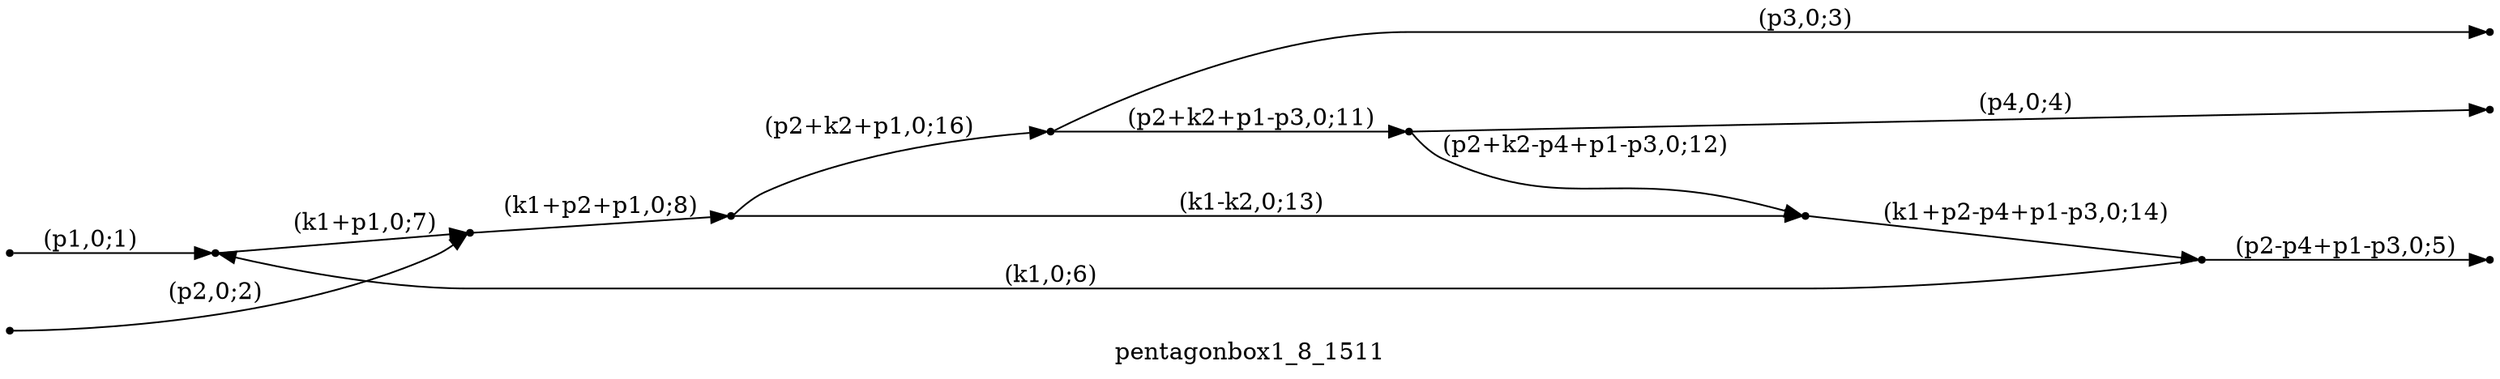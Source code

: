 digraph pentagonbox1_8_1511 {
  label="pentagonbox1_8_1511";
  rankdir="LR";
  subgraph edges {
    -1 -> 2 [label="(p1,0;1)"];
    -2 -> 3 [label="(p2,0;2)"];
    7 -> -3 [label="(p3,0;3)"];
    1 -> -4 [label="(p4,0;4)"];
    6 -> -5 [label="(p2-p4+p1-p3,0;5)"];
    6 -> 2 [label="(k1,0;6)"];
    2 -> 3 [label="(k1+p1,0;7)"];
    3 -> 5 [label="(k1+p2+p1,0;8)"];
    7 -> 1 [label="(p2+k2+p1-p3,0;11)"];
    1 -> 4 [label="(p2+k2-p4+p1-p3,0;12)"];
    5 -> 4 [label="(k1-k2,0;13)"];
    4 -> 6 [label="(k1+p2-p4+p1-p3,0;14)"];
    5 -> 7 [label="(p2+k2+p1,0;16)"];
  }
  subgraph incoming { rank="source"; -1; -2; }
  subgraph outgoing { rank="sink"; -3; -4; -5; }
-5 [shape=point];
-4 [shape=point];
-3 [shape=point];
-2 [shape=point];
-1 [shape=point];
1 [shape=point];
2 [shape=point];
3 [shape=point];
4 [shape=point];
5 [shape=point];
6 [shape=point];
7 [shape=point];
}


